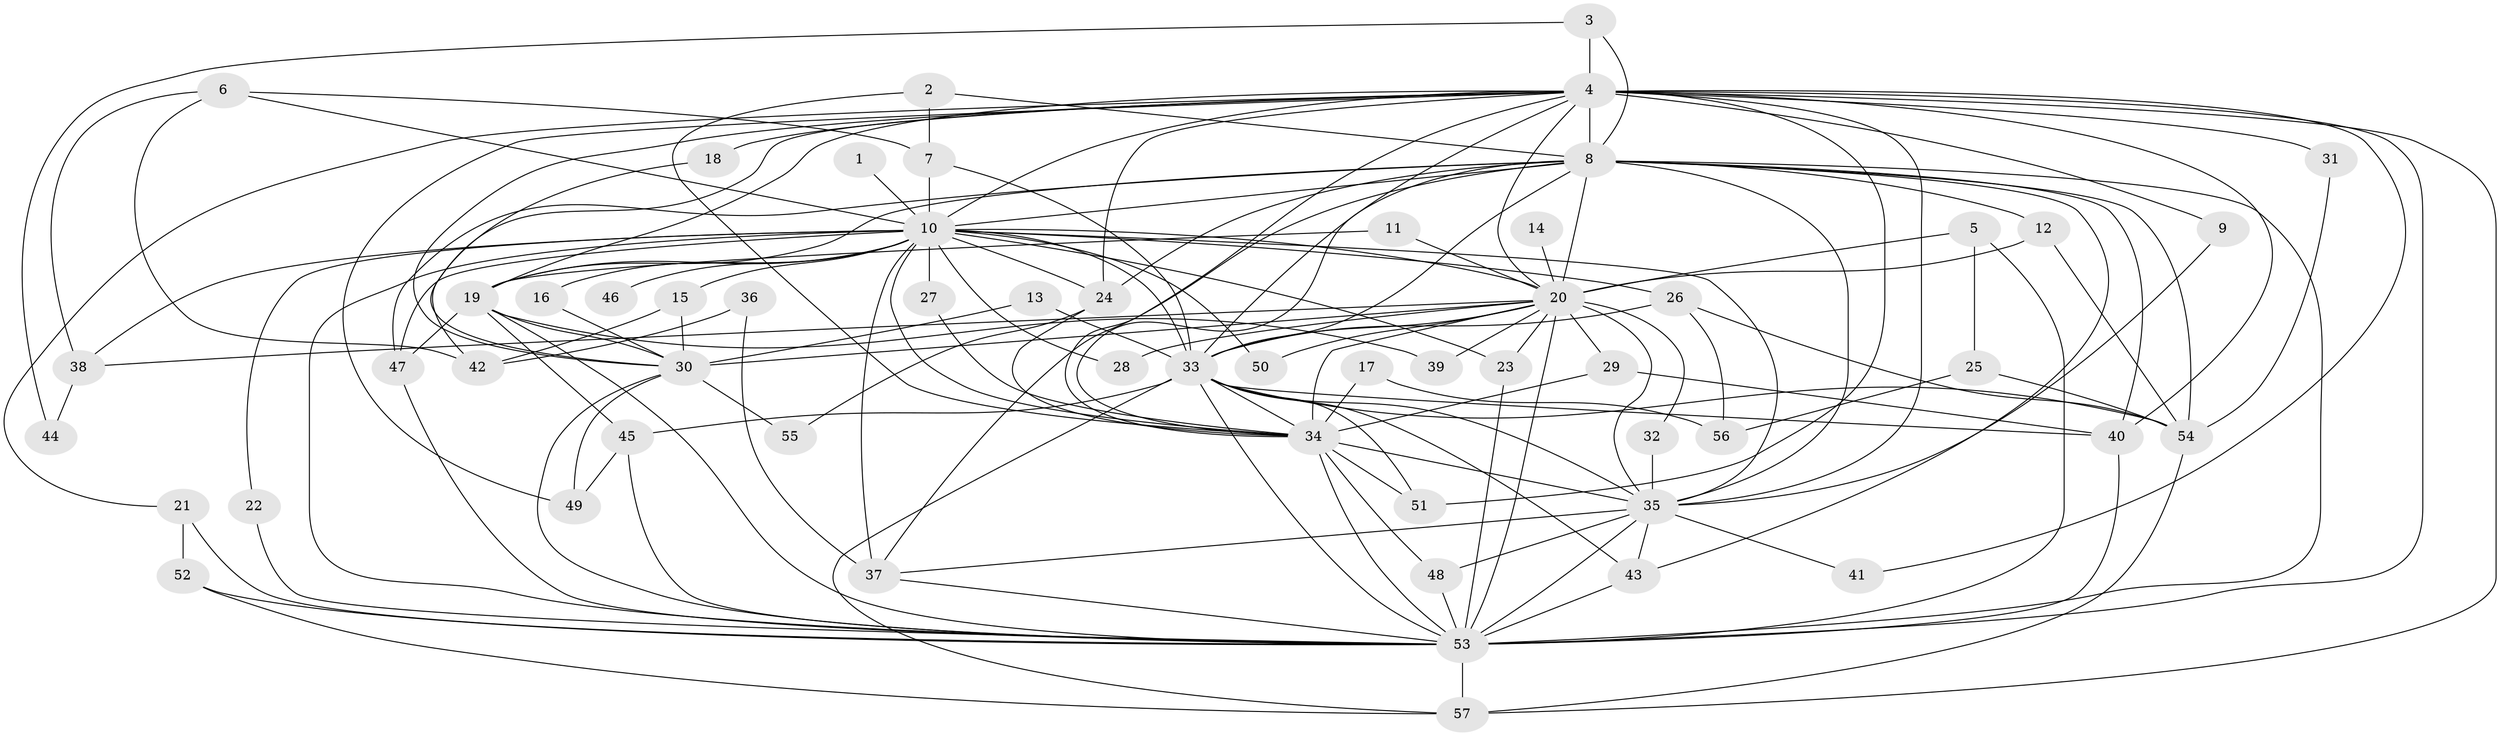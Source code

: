 // original degree distribution, {33: 0.008849557522123894, 21: 0.017699115044247787, 19: 0.008849557522123894, 15: 0.008849557522123894, 17: 0.017699115044247787, 23: 0.008849557522123894, 25: 0.008849557522123894, 29: 0.008849557522123894, 2: 0.5752212389380531, 10: 0.017699115044247787, 4: 0.07964601769911504, 3: 0.19469026548672566, 5: 0.02654867256637168, 6: 0.008849557522123894, 9: 0.008849557522123894}
// Generated by graph-tools (version 1.1) at 2025/01/03/09/25 03:01:18]
// undirected, 57 vertices, 151 edges
graph export_dot {
graph [start="1"]
  node [color=gray90,style=filled];
  1;
  2;
  3;
  4;
  5;
  6;
  7;
  8;
  9;
  10;
  11;
  12;
  13;
  14;
  15;
  16;
  17;
  18;
  19;
  20;
  21;
  22;
  23;
  24;
  25;
  26;
  27;
  28;
  29;
  30;
  31;
  32;
  33;
  34;
  35;
  36;
  37;
  38;
  39;
  40;
  41;
  42;
  43;
  44;
  45;
  46;
  47;
  48;
  49;
  50;
  51;
  52;
  53;
  54;
  55;
  56;
  57;
  1 -- 10 [weight=1.0];
  2 -- 7 [weight=1.0];
  2 -- 8 [weight=1.0];
  2 -- 34 [weight=1.0];
  3 -- 4 [weight=2.0];
  3 -- 8 [weight=1.0];
  3 -- 44 [weight=1.0];
  4 -- 8 [weight=3.0];
  4 -- 9 [weight=1.0];
  4 -- 10 [weight=1.0];
  4 -- 18 [weight=1.0];
  4 -- 19 [weight=1.0];
  4 -- 20 [weight=1.0];
  4 -- 21 [weight=1.0];
  4 -- 24 [weight=1.0];
  4 -- 30 [weight=1.0];
  4 -- 31 [weight=1.0];
  4 -- 33 [weight=1.0];
  4 -- 34 [weight=2.0];
  4 -- 35 [weight=1.0];
  4 -- 40 [weight=2.0];
  4 -- 41 [weight=1.0];
  4 -- 42 [weight=1.0];
  4 -- 49 [weight=1.0];
  4 -- 51 [weight=2.0];
  4 -- 53 [weight=3.0];
  4 -- 57 [weight=1.0];
  5 -- 20 [weight=1.0];
  5 -- 25 [weight=1.0];
  5 -- 53 [weight=1.0];
  6 -- 7 [weight=1.0];
  6 -- 10 [weight=1.0];
  6 -- 38 [weight=1.0];
  6 -- 42 [weight=1.0];
  7 -- 10 [weight=2.0];
  7 -- 33 [weight=1.0];
  8 -- 10 [weight=4.0];
  8 -- 12 [weight=1.0];
  8 -- 19 [weight=1.0];
  8 -- 20 [weight=3.0];
  8 -- 24 [weight=1.0];
  8 -- 33 [weight=3.0];
  8 -- 34 [weight=2.0];
  8 -- 35 [weight=4.0];
  8 -- 37 [weight=1.0];
  8 -- 40 [weight=1.0];
  8 -- 43 [weight=1.0];
  8 -- 47 [weight=1.0];
  8 -- 53 [weight=5.0];
  8 -- 54 [weight=1.0];
  9 -- 35 [weight=1.0];
  10 -- 15 [weight=1.0];
  10 -- 16 [weight=1.0];
  10 -- 19 [weight=1.0];
  10 -- 20 [weight=1.0];
  10 -- 22 [weight=1.0];
  10 -- 23 [weight=1.0];
  10 -- 24 [weight=1.0];
  10 -- 26 [weight=1.0];
  10 -- 27 [weight=1.0];
  10 -- 28 [weight=1.0];
  10 -- 33 [weight=1.0];
  10 -- 34 [weight=1.0];
  10 -- 35 [weight=1.0];
  10 -- 37 [weight=2.0];
  10 -- 38 [weight=1.0];
  10 -- 46 [weight=1.0];
  10 -- 47 [weight=1.0];
  10 -- 50 [weight=1.0];
  10 -- 53 [weight=2.0];
  11 -- 19 [weight=1.0];
  11 -- 20 [weight=1.0];
  12 -- 20 [weight=1.0];
  12 -- 54 [weight=1.0];
  13 -- 30 [weight=1.0];
  13 -- 33 [weight=1.0];
  14 -- 20 [weight=1.0];
  15 -- 30 [weight=1.0];
  15 -- 42 [weight=1.0];
  16 -- 30 [weight=1.0];
  17 -- 34 [weight=2.0];
  17 -- 56 [weight=1.0];
  18 -- 30 [weight=1.0];
  19 -- 30 [weight=1.0];
  19 -- 39 [weight=1.0];
  19 -- 45 [weight=1.0];
  19 -- 47 [weight=1.0];
  19 -- 53 [weight=2.0];
  20 -- 23 [weight=1.0];
  20 -- 28 [weight=1.0];
  20 -- 29 [weight=1.0];
  20 -- 30 [weight=1.0];
  20 -- 32 [weight=1.0];
  20 -- 33 [weight=2.0];
  20 -- 34 [weight=1.0];
  20 -- 35 [weight=1.0];
  20 -- 38 [weight=1.0];
  20 -- 39 [weight=1.0];
  20 -- 50 [weight=1.0];
  20 -- 53 [weight=3.0];
  21 -- 52 [weight=1.0];
  21 -- 53 [weight=1.0];
  22 -- 53 [weight=1.0];
  23 -- 53 [weight=1.0];
  24 -- 34 [weight=1.0];
  24 -- 55 [weight=1.0];
  25 -- 54 [weight=2.0];
  25 -- 56 [weight=1.0];
  26 -- 33 [weight=1.0];
  26 -- 54 [weight=1.0];
  26 -- 56 [weight=1.0];
  27 -- 34 [weight=1.0];
  29 -- 34 [weight=1.0];
  29 -- 40 [weight=1.0];
  30 -- 49 [weight=1.0];
  30 -- 53 [weight=1.0];
  30 -- 55 [weight=1.0];
  31 -- 54 [weight=1.0];
  32 -- 35 [weight=1.0];
  33 -- 34 [weight=1.0];
  33 -- 35 [weight=1.0];
  33 -- 40 [weight=1.0];
  33 -- 43 [weight=1.0];
  33 -- 45 [weight=1.0];
  33 -- 51 [weight=1.0];
  33 -- 53 [weight=2.0];
  33 -- 54 [weight=2.0];
  33 -- 57 [weight=1.0];
  34 -- 35 [weight=1.0];
  34 -- 48 [weight=1.0];
  34 -- 51 [weight=1.0];
  34 -- 53 [weight=3.0];
  35 -- 37 [weight=1.0];
  35 -- 41 [weight=1.0];
  35 -- 43 [weight=1.0];
  35 -- 48 [weight=1.0];
  35 -- 53 [weight=2.0];
  36 -- 37 [weight=1.0];
  36 -- 42 [weight=1.0];
  37 -- 53 [weight=1.0];
  38 -- 44 [weight=1.0];
  40 -- 53 [weight=1.0];
  43 -- 53 [weight=1.0];
  45 -- 49 [weight=1.0];
  45 -- 53 [weight=1.0];
  47 -- 53 [weight=1.0];
  48 -- 53 [weight=1.0];
  52 -- 53 [weight=1.0];
  52 -- 57 [weight=1.0];
  53 -- 57 [weight=1.0];
  54 -- 57 [weight=1.0];
}
